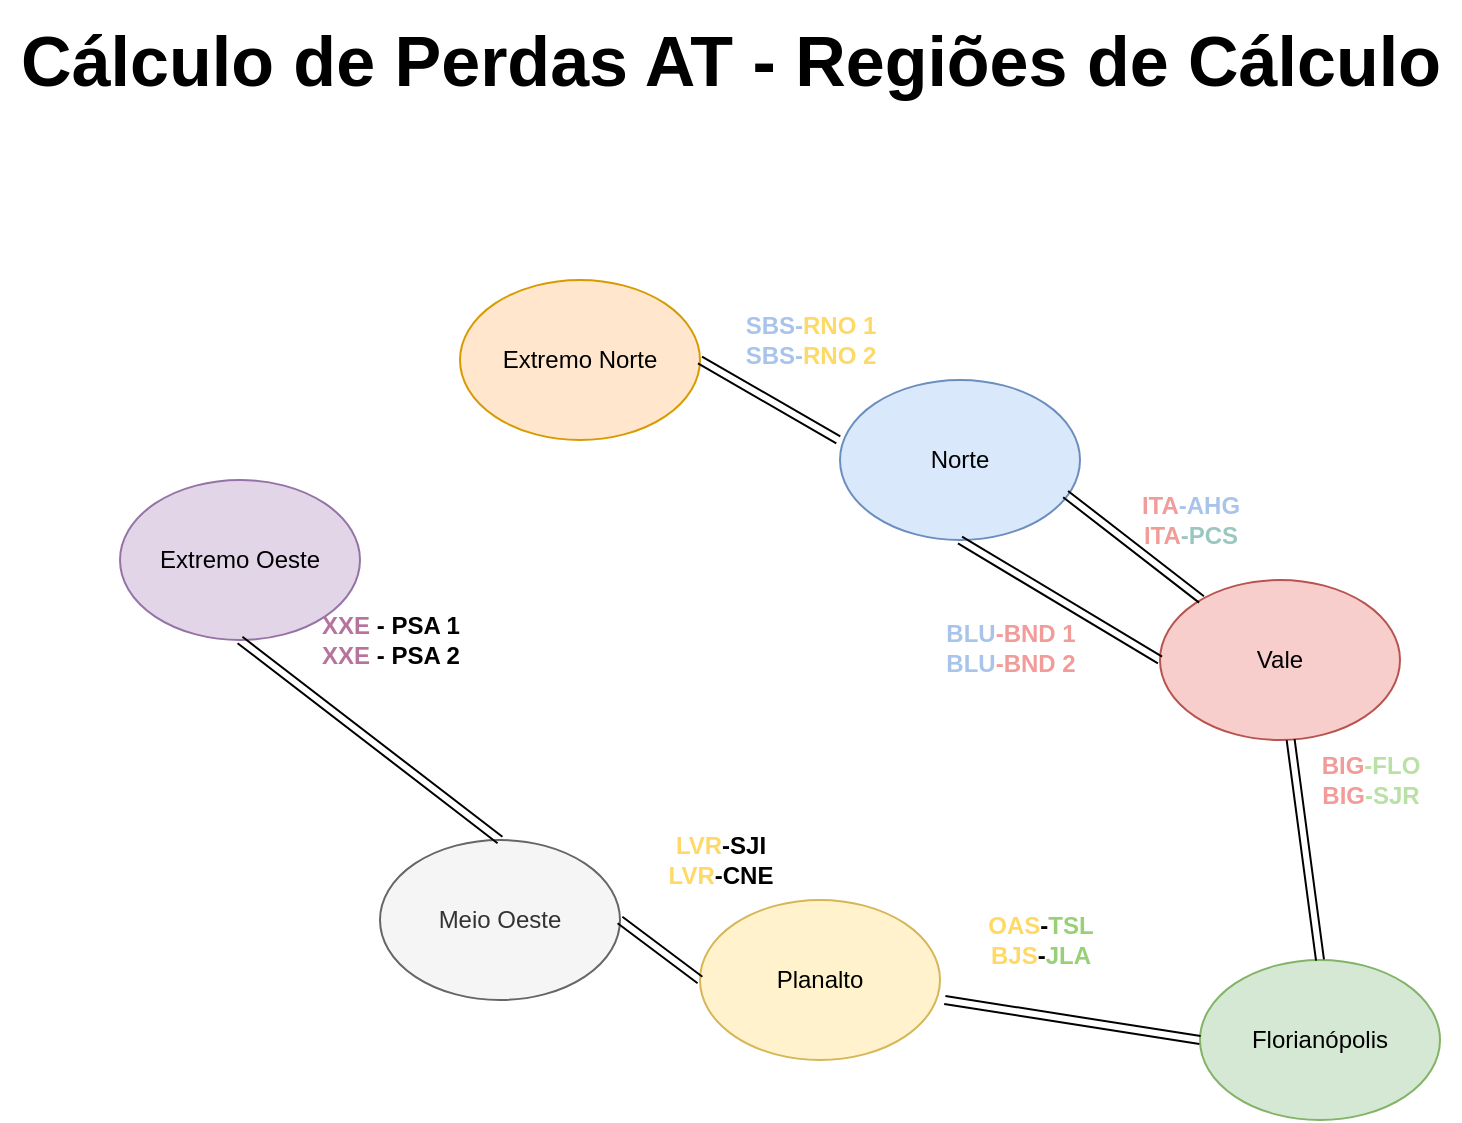 <mxfile version="21.7.5" type="github">
  <diagram name="Página-1" id="zK9xxA8E1CvqSJLTD-Si">
    <mxGraphModel dx="1323" dy="730" grid="1" gridSize="10" guides="1" tooltips="1" connect="1" arrows="1" fold="1" page="1" pageScale="1" pageWidth="1169" pageHeight="827" math="0" shadow="0">
      <root>
        <mxCell id="0" />
        <mxCell id="1" parent="0" />
        <mxCell id="3-UhuKc8RvOaN5Qhqy8b-1" value="Florianópolis" style="ellipse;whiteSpace=wrap;html=1;fillColor=#d5e8d4;strokeColor=#82b366;" vertex="1" parent="1">
          <mxGeometry x="810" y="550" width="120" height="80" as="geometry" />
        </mxCell>
        <mxCell id="3-UhuKc8RvOaN5Qhqy8b-2" value="Planalto" style="ellipse;whiteSpace=wrap;html=1;fillColor=#fff2cc;strokeColor=#d6b656;" vertex="1" parent="1">
          <mxGeometry x="560" y="520" width="120" height="80" as="geometry" />
        </mxCell>
        <mxCell id="3-UhuKc8RvOaN5Qhqy8b-3" value="Meio Oeste" style="ellipse;whiteSpace=wrap;html=1;fillColor=#f5f5f5;fontColor=#333333;strokeColor=#666666;" vertex="1" parent="1">
          <mxGeometry x="400" y="490" width="120" height="80" as="geometry" />
        </mxCell>
        <mxCell id="3-UhuKc8RvOaN5Qhqy8b-4" value="Extremo Oeste" style="ellipse;whiteSpace=wrap;html=1;fillColor=#e1d5e7;strokeColor=#9673a6;" vertex="1" parent="1">
          <mxGeometry x="270" y="310" width="120" height="80" as="geometry" />
        </mxCell>
        <mxCell id="3-UhuKc8RvOaN5Qhqy8b-5" value="Vale" style="ellipse;whiteSpace=wrap;html=1;fillColor=#f8cecc;strokeColor=#b85450;" vertex="1" parent="1">
          <mxGeometry x="790" y="360" width="120" height="80" as="geometry" />
        </mxCell>
        <mxCell id="3-UhuKc8RvOaN5Qhqy8b-6" value="Norte" style="ellipse;whiteSpace=wrap;html=1;fillColor=#dae8fc;strokeColor=#6c8ebf;" vertex="1" parent="1">
          <mxGeometry x="630" y="260" width="120" height="80" as="geometry" />
        </mxCell>
        <mxCell id="3-UhuKc8RvOaN5Qhqy8b-7" value="" style="shape=link;html=1;rounded=0;entryX=0;entryY=0.5;entryDx=0;entryDy=0;exitX=1.02;exitY=0.625;exitDx=0;exitDy=0;exitPerimeter=0;" edge="1" parent="1" source="3-UhuKc8RvOaN5Qhqy8b-2" target="3-UhuKc8RvOaN5Qhqy8b-1">
          <mxGeometry width="100" relative="1" as="geometry">
            <mxPoint x="700" y="559.5" as="sourcePoint" />
            <mxPoint x="800" y="559.5" as="targetPoint" />
          </mxGeometry>
        </mxCell>
        <mxCell id="3-UhuKc8RvOaN5Qhqy8b-8" value="&lt;b&gt;&lt;font color=&quot;#ffd966&quot;&gt;OAS&lt;/font&gt;-&lt;font color=&quot;#97d077&quot;&gt;TSL&lt;/font&gt;&lt;br&gt;&lt;font color=&quot;#ffd966&quot;&gt;BJS&lt;/font&gt;-&lt;font color=&quot;#97d077&quot;&gt;JLA&lt;/font&gt;&lt;/b&gt;" style="text;html=1;align=center;verticalAlign=middle;resizable=0;points=[];autosize=1;strokeColor=none;fillColor=none;" vertex="1" parent="1">
          <mxGeometry x="690" y="520" width="80" height="40" as="geometry" />
        </mxCell>
        <mxCell id="3-UhuKc8RvOaN5Qhqy8b-13" value="" style="shape=link;html=1;rounded=0;entryX=0.5;entryY=0;entryDx=0;entryDy=0;" edge="1" parent="1" source="3-UhuKc8RvOaN5Qhqy8b-5" target="3-UhuKc8RvOaN5Qhqy8b-1">
          <mxGeometry width="100" relative="1" as="geometry">
            <mxPoint x="690" y="510" as="sourcePoint" />
            <mxPoint x="790" y="510" as="targetPoint" />
          </mxGeometry>
        </mxCell>
        <mxCell id="3-UhuKc8RvOaN5Qhqy8b-14" value="&lt;b&gt;&lt;font color=&quot;#f19c99&quot;&gt;BIG&lt;/font&gt;&lt;font color=&quot;#b9e0a5&quot;&gt;-&lt;/font&gt;&lt;font color=&quot;#b9e0a5&quot;&gt;FLO&lt;/font&gt;&lt;br&gt;&lt;font color=&quot;#f19c99&quot;&gt;BIG&lt;/font&gt;&lt;font color=&quot;#b9e0a5&quot;&gt;-&lt;/font&gt;&lt;font color=&quot;#b9e0a5&quot;&gt;SJR&lt;/font&gt;&lt;/b&gt;" style="text;html=1;align=center;verticalAlign=middle;resizable=0;points=[];autosize=1;strokeColor=none;fillColor=none;" vertex="1" parent="1">
          <mxGeometry x="860" y="440" width="70" height="40" as="geometry" />
        </mxCell>
        <mxCell id="3-UhuKc8RvOaN5Qhqy8b-16" value="" style="shape=link;html=1;rounded=0;exitX=0.94;exitY=0.713;exitDx=0;exitDy=0;exitPerimeter=0;" edge="1" parent="1" source="3-UhuKc8RvOaN5Qhqy8b-6" target="3-UhuKc8RvOaN5Qhqy8b-5">
          <mxGeometry width="100" relative="1" as="geometry">
            <mxPoint x="790" y="350" as="sourcePoint" />
            <mxPoint x="790" y="450" as="targetPoint" />
          </mxGeometry>
        </mxCell>
        <mxCell id="3-UhuKc8RvOaN5Qhqy8b-17" value="" style="shape=link;html=1;rounded=0;entryX=0;entryY=0.5;entryDx=0;entryDy=0;exitX=1;exitY=0.5;exitDx=0;exitDy=0;" edge="1" parent="1" source="3-UhuKc8RvOaN5Qhqy8b-3" target="3-UhuKc8RvOaN5Qhqy8b-2">
          <mxGeometry width="100" relative="1" as="geometry">
            <mxPoint x="480.0" y="519.5" as="sourcePoint" />
            <mxPoint x="590" y="550" as="targetPoint" />
          </mxGeometry>
        </mxCell>
        <mxCell id="3-UhuKc8RvOaN5Qhqy8b-18" value="" style="shape=link;html=1;rounded=0;entryX=0.5;entryY=0;entryDx=0;entryDy=0;exitX=0.5;exitY=1;exitDx=0;exitDy=0;" edge="1" parent="1" source="3-UhuKc8RvOaN5Qhqy8b-4" target="3-UhuKc8RvOaN5Qhqy8b-3">
          <mxGeometry width="100" relative="1" as="geometry">
            <mxPoint x="410" y="350" as="sourcePoint" />
            <mxPoint x="500" y="410" as="targetPoint" />
          </mxGeometry>
        </mxCell>
        <mxCell id="3-UhuKc8RvOaN5Qhqy8b-20" value="&lt;b&gt;&lt;font color=&quot;#ffd966&quot;&gt;LVR&lt;/font&gt;-SJI&lt;br&gt;&lt;font color=&quot;#ffd966&quot;&gt;LVR&lt;/font&gt;-CNE&lt;/b&gt;" style="text;html=1;align=center;verticalAlign=middle;resizable=0;points=[];autosize=1;strokeColor=none;fillColor=none;" vertex="1" parent="1">
          <mxGeometry x="530" y="480" width="80" height="40" as="geometry" />
        </mxCell>
        <mxCell id="3-UhuKc8RvOaN5Qhqy8b-21" value="&lt;b&gt;&lt;font color=&quot;#b5739d&quot;&gt;XXE&lt;/font&gt; - PSA 1&lt;br&gt;&lt;font color=&quot;#b5739d&quot;&gt;XXE &lt;/font&gt;- PSA 2&lt;/b&gt;" style="text;html=1;align=center;verticalAlign=middle;resizable=0;points=[];autosize=1;strokeColor=none;fillColor=none;" vertex="1" parent="1">
          <mxGeometry x="360" y="370" width="90" height="40" as="geometry" />
        </mxCell>
        <mxCell id="3-UhuKc8RvOaN5Qhqy8b-22" value="" style="shape=link;html=1;rounded=0;exitX=0.5;exitY=1;exitDx=0;exitDy=0;entryX=0;entryY=0.5;entryDx=0;entryDy=0;" edge="1" parent="1" source="3-UhuKc8RvOaN5Qhqy8b-6" target="3-UhuKc8RvOaN5Qhqy8b-5">
          <mxGeometry width="100" relative="1" as="geometry">
            <mxPoint x="580" y="430" as="sourcePoint" />
            <mxPoint x="680" y="430" as="targetPoint" />
          </mxGeometry>
        </mxCell>
        <mxCell id="3-UhuKc8RvOaN5Qhqy8b-23" value="&lt;b&gt;&lt;span style=&quot;color: rgb(241, 156, 153);&quot;&gt;ITA&lt;/span&gt;&lt;font color=&quot;#a9c4eb&quot;&gt;-AHG&lt;/font&gt;&lt;br&gt;&lt;span style=&quot;color: rgb(241, 156, 153);&quot;&gt;ITA&lt;/span&gt;&lt;font color=&quot;#9ac7bf&quot;&gt;-PCS&lt;/font&gt;&lt;/b&gt;" style="text;html=1;align=center;verticalAlign=middle;resizable=0;points=[];autosize=1;strokeColor=none;fillColor=none;" vertex="1" parent="1">
          <mxGeometry x="770" y="310" width="70" height="40" as="geometry" />
        </mxCell>
        <mxCell id="3-UhuKc8RvOaN5Qhqy8b-24" value="Extremo Norte" style="ellipse;whiteSpace=wrap;html=1;fillColor=#ffe6cc;strokeColor=#d79b00;" vertex="1" parent="1">
          <mxGeometry x="440" y="210" width="120" height="80" as="geometry" />
        </mxCell>
        <mxCell id="3-UhuKc8RvOaN5Qhqy8b-25" value="" style="shape=link;html=1;rounded=0;exitX=1;exitY=0.5;exitDx=0;exitDy=0;entryX=-0.007;entryY=0.374;entryDx=0;entryDy=0;entryPerimeter=0;" edge="1" parent="1" source="3-UhuKc8RvOaN5Qhqy8b-24" target="3-UhuKc8RvOaN5Qhqy8b-6">
          <mxGeometry width="100" relative="1" as="geometry">
            <mxPoint x="570" y="330" as="sourcePoint" />
            <mxPoint x="670" y="330" as="targetPoint" />
          </mxGeometry>
        </mxCell>
        <mxCell id="3-UhuKc8RvOaN5Qhqy8b-26" value="&lt;b&gt;&lt;font style=&quot;&quot; color=&quot;#a9c4eb&quot;&gt;SBS-&lt;/font&gt;&lt;font style=&quot;&quot; color=&quot;#ffd966&quot;&gt;RNO 1&lt;/font&gt;&lt;br&gt;&lt;span style=&quot;border-color: var(--border-color);&quot;&gt;&lt;font style=&quot;border-color: var(--border-color);&quot; color=&quot;#a9c4eb&quot;&gt;SBS-&lt;/font&gt;&lt;font color=&quot;#ffd966&quot; style=&quot;border-color: var(--border-color);&quot;&gt;RNO 2&lt;/font&gt;&lt;/span&gt;&lt;/b&gt;&lt;b style=&quot;&quot;&gt;&lt;font color=&quot;#ffe599&quot;&gt;&lt;br&gt;&lt;/font&gt;&lt;/b&gt;" style="text;html=1;align=center;verticalAlign=middle;resizable=0;points=[];autosize=1;strokeColor=none;fillColor=none;" vertex="1" parent="1">
          <mxGeometry x="570" y="220" width="90" height="40" as="geometry" />
        </mxCell>
        <mxCell id="3-UhuKc8RvOaN5Qhqy8b-27" value="&lt;b&gt;&lt;font style=&quot;font-size: 35px;&quot;&gt;Cálculo de Perdas AT - Regiões de Cálculo&lt;/font&gt;&lt;/b&gt;" style="text;html=1;align=center;verticalAlign=middle;resizable=0;points=[];autosize=1;strokeColor=none;fillColor=none;" vertex="1" parent="1">
          <mxGeometry x="210" y="70" width="730" height="60" as="geometry" />
        </mxCell>
        <mxCell id="3-UhuKc8RvOaN5Qhqy8b-28" value="&lt;b&gt;&lt;font style=&quot;&quot; color=&quot;#a9c4eb&quot;&gt;BLU&lt;/font&gt;&lt;font style=&quot;&quot; color=&quot;#f19c99&quot;&gt;-BND 1&lt;/font&gt;&lt;br&gt;&lt;span style=&quot;border-color: var(--border-color);&quot;&gt;&lt;font color=&quot;#a9c4eb&quot;&gt;BLU&lt;/font&gt;&lt;/span&gt;&lt;span style=&quot;border-color: var(--border-color); color: rgb(241, 156, 153);&quot;&gt;-BND 2&lt;/span&gt;&lt;/b&gt;" style="text;html=1;align=center;verticalAlign=middle;resizable=0;points=[];autosize=1;strokeColor=none;fillColor=none;" vertex="1" parent="1">
          <mxGeometry x="670" y="374" width="90" height="40" as="geometry" />
        </mxCell>
      </root>
    </mxGraphModel>
  </diagram>
</mxfile>
